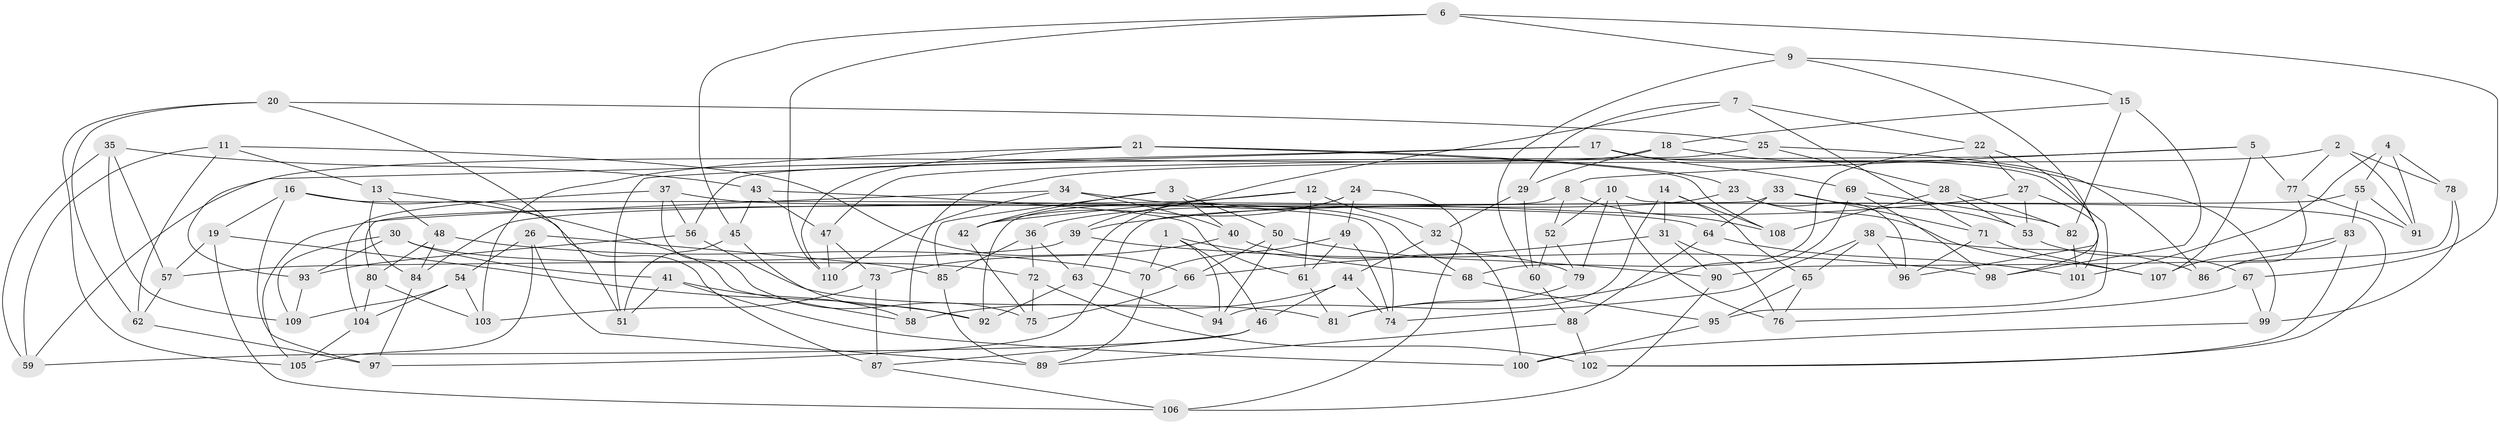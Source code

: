 // Generated by graph-tools (version 1.1) at 2025/50/03/09/25 03:50:53]
// undirected, 110 vertices, 220 edges
graph export_dot {
graph [start="1"]
  node [color=gray90,style=filled];
  1;
  2;
  3;
  4;
  5;
  6;
  7;
  8;
  9;
  10;
  11;
  12;
  13;
  14;
  15;
  16;
  17;
  18;
  19;
  20;
  21;
  22;
  23;
  24;
  25;
  26;
  27;
  28;
  29;
  30;
  31;
  32;
  33;
  34;
  35;
  36;
  37;
  38;
  39;
  40;
  41;
  42;
  43;
  44;
  45;
  46;
  47;
  48;
  49;
  50;
  51;
  52;
  53;
  54;
  55;
  56;
  57;
  58;
  59;
  60;
  61;
  62;
  63;
  64;
  65;
  66;
  67;
  68;
  69;
  70;
  71;
  72;
  73;
  74;
  75;
  76;
  77;
  78;
  79;
  80;
  81;
  82;
  83;
  84;
  85;
  86;
  87;
  88;
  89;
  90;
  91;
  92;
  93;
  94;
  95;
  96;
  97;
  98;
  99;
  100;
  101;
  102;
  103;
  104;
  105;
  106;
  107;
  108;
  109;
  110;
  1 -- 70;
  1 -- 46;
  1 -- 68;
  1 -- 94;
  2 -- 58;
  2 -- 91;
  2 -- 77;
  2 -- 78;
  3 -- 85;
  3 -- 40;
  3 -- 42;
  3 -- 50;
  4 -- 55;
  4 -- 101;
  4 -- 91;
  4 -- 78;
  5 -- 47;
  5 -- 8;
  5 -- 107;
  5 -- 77;
  6 -- 9;
  6 -- 110;
  6 -- 67;
  6 -- 45;
  7 -- 22;
  7 -- 39;
  7 -- 29;
  7 -- 71;
  8 -- 52;
  8 -- 92;
  8 -- 108;
  9 -- 60;
  9 -- 96;
  9 -- 15;
  10 -- 76;
  10 -- 102;
  10 -- 52;
  10 -- 79;
  11 -- 59;
  11 -- 66;
  11 -- 13;
  11 -- 62;
  12 -- 32;
  12 -- 61;
  12 -- 42;
  12 -- 84;
  13 -- 58;
  13 -- 48;
  13 -- 84;
  14 -- 108;
  14 -- 31;
  14 -- 65;
  14 -- 94;
  15 -- 98;
  15 -- 18;
  15 -- 82;
  16 -- 74;
  16 -- 97;
  16 -- 87;
  16 -- 19;
  17 -- 95;
  17 -- 93;
  17 -- 51;
  17 -- 69;
  18 -- 29;
  18 -- 99;
  18 -- 59;
  19 -- 57;
  19 -- 106;
  19 -- 92;
  20 -- 25;
  20 -- 62;
  20 -- 105;
  20 -- 51;
  21 -- 103;
  21 -- 23;
  21 -- 108;
  21 -- 110;
  22 -- 98;
  22 -- 27;
  22 -- 68;
  23 -- 36;
  23 -- 96;
  23 -- 107;
  24 -- 106;
  24 -- 49;
  24 -- 42;
  24 -- 63;
  25 -- 28;
  25 -- 86;
  25 -- 56;
  26 -- 54;
  26 -- 85;
  26 -- 105;
  26 -- 89;
  27 -- 53;
  27 -- 39;
  27 -- 101;
  28 -- 82;
  28 -- 53;
  28 -- 108;
  29 -- 60;
  29 -- 32;
  30 -- 109;
  30 -- 41;
  30 -- 93;
  30 -- 72;
  31 -- 76;
  31 -- 90;
  31 -- 66;
  32 -- 44;
  32 -- 100;
  33 -- 71;
  33 -- 53;
  33 -- 64;
  33 -- 80;
  34 -- 110;
  34 -- 105;
  34 -- 68;
  34 -- 40;
  35 -- 109;
  35 -- 43;
  35 -- 57;
  35 -- 59;
  36 -- 85;
  36 -- 72;
  36 -- 63;
  37 -- 64;
  37 -- 56;
  37 -- 75;
  37 -- 104;
  38 -- 65;
  38 -- 86;
  38 -- 74;
  38 -- 96;
  39 -- 57;
  39 -- 98;
  40 -- 79;
  40 -- 73;
  41 -- 100;
  41 -- 51;
  41 -- 58;
  42 -- 75;
  43 -- 47;
  43 -- 61;
  43 -- 45;
  44 -- 58;
  44 -- 74;
  44 -- 46;
  45 -- 92;
  45 -- 51;
  46 -- 59;
  46 -- 87;
  47 -- 73;
  47 -- 110;
  48 -- 84;
  48 -- 80;
  48 -- 70;
  49 -- 61;
  49 -- 74;
  49 -- 70;
  50 -- 66;
  50 -- 94;
  50 -- 90;
  52 -- 79;
  52 -- 60;
  53 -- 67;
  54 -- 104;
  54 -- 103;
  54 -- 109;
  55 -- 97;
  55 -- 83;
  55 -- 91;
  56 -- 93;
  56 -- 81;
  57 -- 62;
  60 -- 88;
  61 -- 81;
  62 -- 97;
  63 -- 94;
  63 -- 92;
  64 -- 101;
  64 -- 88;
  65 -- 76;
  65 -- 95;
  66 -- 75;
  67 -- 99;
  67 -- 76;
  68 -- 95;
  69 -- 82;
  69 -- 81;
  69 -- 98;
  70 -- 89;
  71 -- 107;
  71 -- 96;
  72 -- 102;
  72 -- 75;
  73 -- 103;
  73 -- 87;
  77 -- 91;
  77 -- 86;
  78 -- 90;
  78 -- 99;
  79 -- 81;
  80 -- 104;
  80 -- 103;
  82 -- 101;
  83 -- 107;
  83 -- 102;
  83 -- 86;
  84 -- 97;
  85 -- 89;
  87 -- 106;
  88 -- 89;
  88 -- 102;
  90 -- 106;
  93 -- 109;
  95 -- 100;
  99 -- 100;
  104 -- 105;
}
